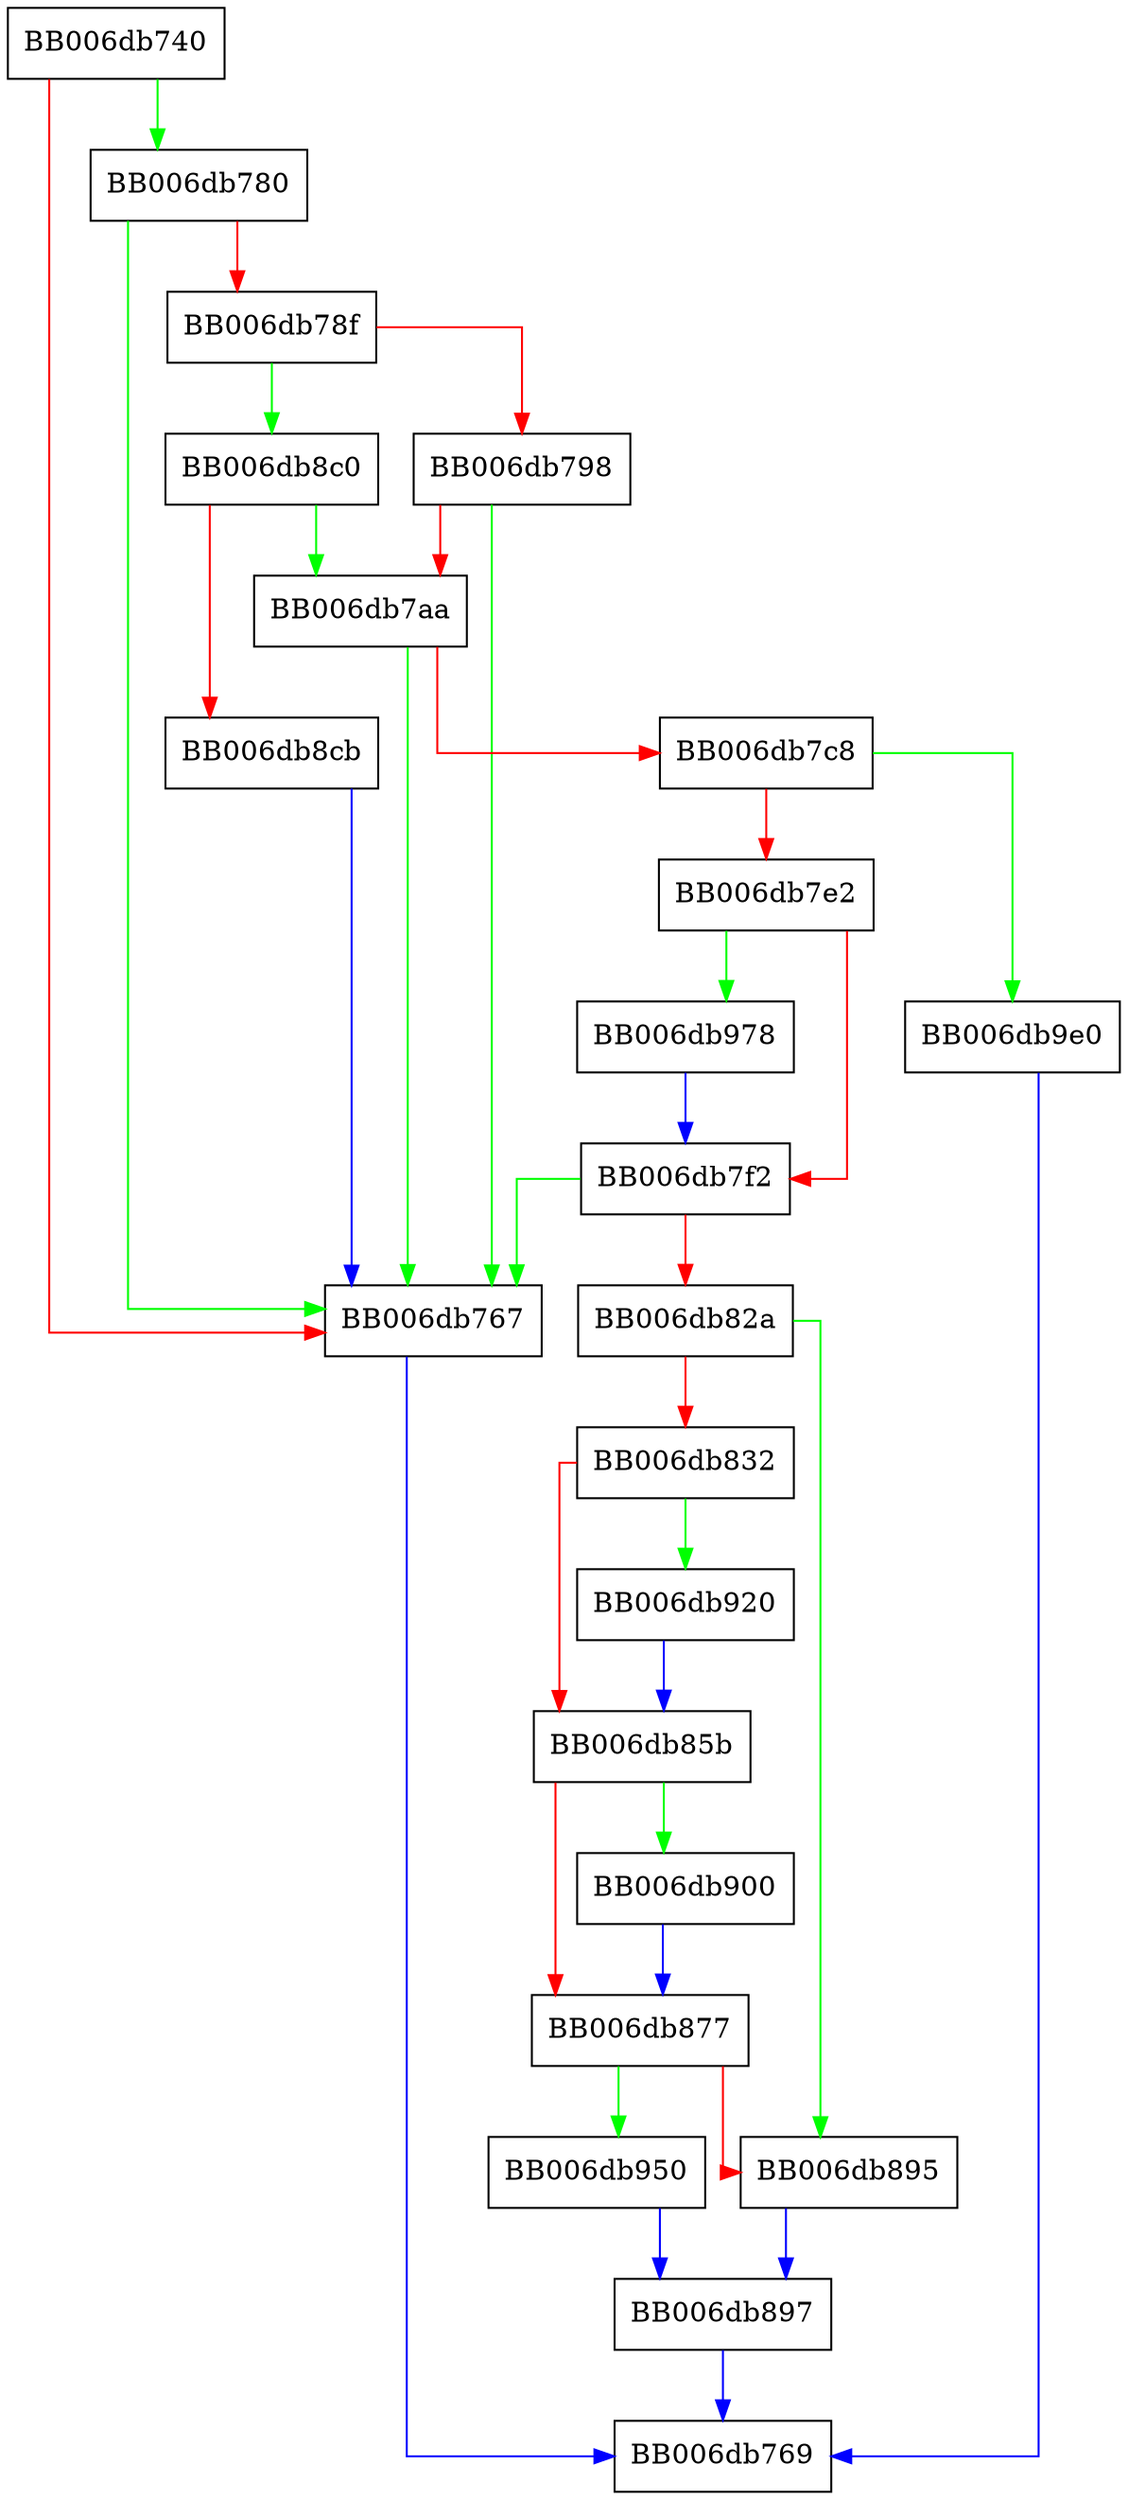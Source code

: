 digraph kmac_init {
  node [shape="box"];
  graph [splines=ortho];
  BB006db740 -> BB006db780 [color="green"];
  BB006db740 -> BB006db767 [color="red"];
  BB006db767 -> BB006db769 [color="blue"];
  BB006db780 -> BB006db767 [color="green"];
  BB006db780 -> BB006db78f [color="red"];
  BB006db78f -> BB006db8c0 [color="green"];
  BB006db78f -> BB006db798 [color="red"];
  BB006db798 -> BB006db767 [color="green"];
  BB006db798 -> BB006db7aa [color="red"];
  BB006db7aa -> BB006db767 [color="green"];
  BB006db7aa -> BB006db7c8 [color="red"];
  BB006db7c8 -> BB006db9e0 [color="green"];
  BB006db7c8 -> BB006db7e2 [color="red"];
  BB006db7e2 -> BB006db978 [color="green"];
  BB006db7e2 -> BB006db7f2 [color="red"];
  BB006db7f2 -> BB006db767 [color="green"];
  BB006db7f2 -> BB006db82a [color="red"];
  BB006db82a -> BB006db895 [color="green"];
  BB006db82a -> BB006db832 [color="red"];
  BB006db832 -> BB006db920 [color="green"];
  BB006db832 -> BB006db85b [color="red"];
  BB006db85b -> BB006db900 [color="green"];
  BB006db85b -> BB006db877 [color="red"];
  BB006db877 -> BB006db950 [color="green"];
  BB006db877 -> BB006db895 [color="red"];
  BB006db895 -> BB006db897 [color="blue"];
  BB006db897 -> BB006db769 [color="blue"];
  BB006db8c0 -> BB006db7aa [color="green"];
  BB006db8c0 -> BB006db8cb [color="red"];
  BB006db8cb -> BB006db767 [color="blue"];
  BB006db900 -> BB006db877 [color="blue"];
  BB006db920 -> BB006db85b [color="blue"];
  BB006db950 -> BB006db897 [color="blue"];
  BB006db978 -> BB006db7f2 [color="blue"];
  BB006db9e0 -> BB006db769 [color="blue"];
}